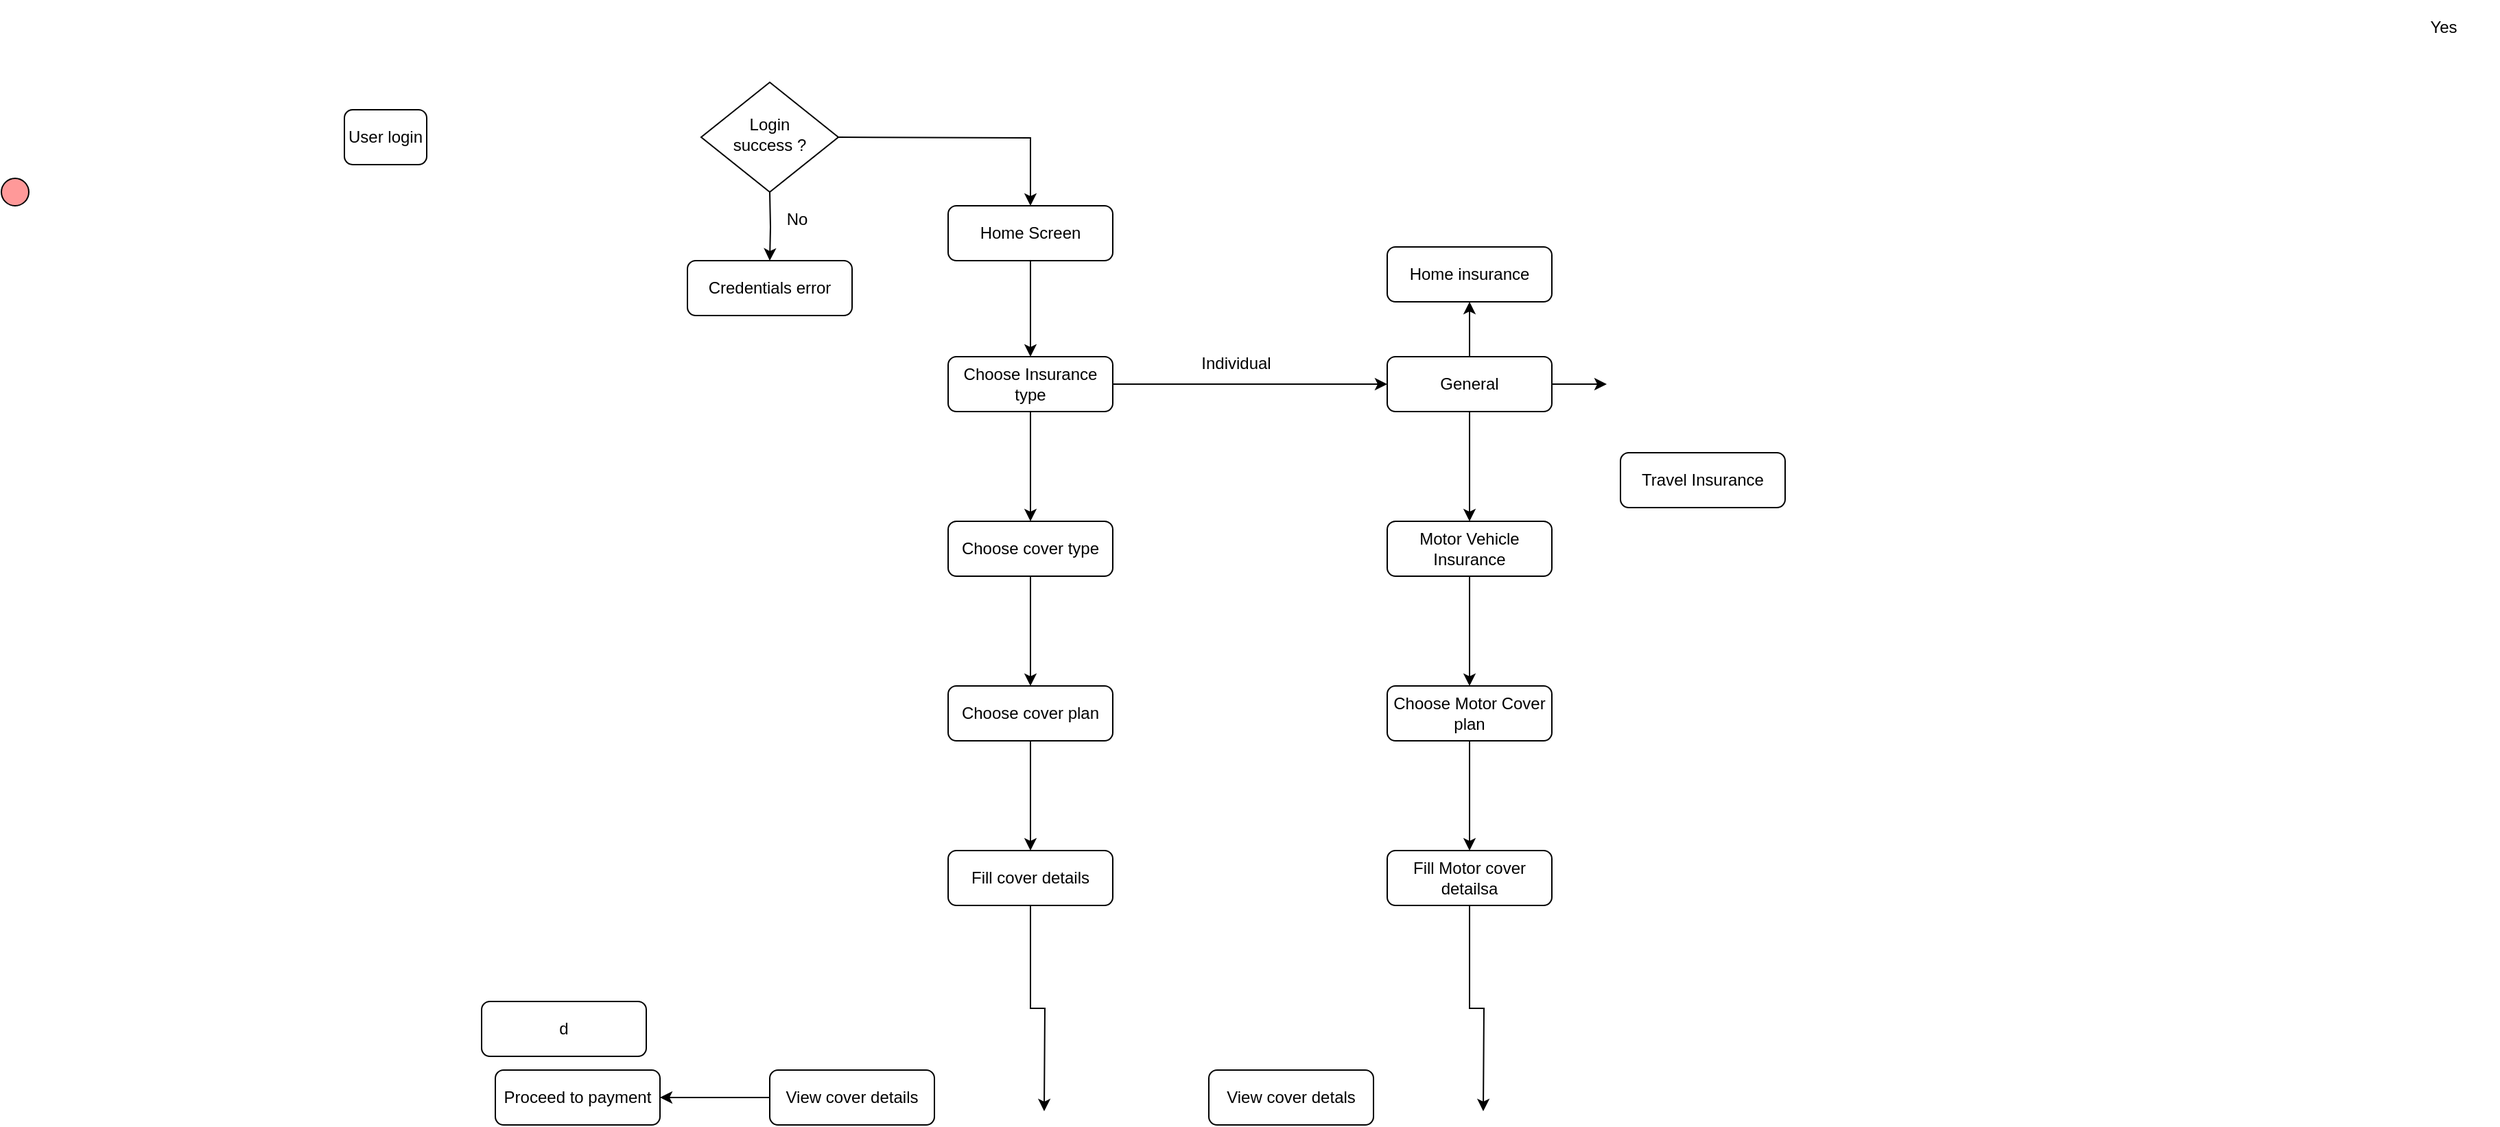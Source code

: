 <mxfile version="21.7.1" type="github">
  <diagram id="C5RBs43oDa-KdzZeNtuy" name="Page-1">
    <mxGraphModel dx="3088" dy="913" grid="1" gridSize="10" guides="1" tooltips="1" connect="1" arrows="1" fold="1" page="1" pageScale="1" pageWidth="827" pageHeight="1169" background="#FFFFFF" math="0" shadow="0">
      <root>
        <mxCell id="WIyWlLk6GJQsqaUBKTNV-0" />
        <mxCell id="WIyWlLk6GJQsqaUBKTNV-1" parent="WIyWlLk6GJQsqaUBKTNV-0" />
        <mxCell id="WIyWlLk6GJQsqaUBKTNV-3" value="User login" style="rounded=1;whiteSpace=wrap;html=1;fontSize=12;glass=0;strokeWidth=1;shadow=0;" parent="WIyWlLk6GJQsqaUBKTNV-1" vertex="1">
          <mxGeometry x="-980" y="130" width="60" height="40" as="geometry" />
        </mxCell>
        <mxCell id="WIyWlLk6GJQsqaUBKTNV-7" value="Credentials error" style="rounded=1;whiteSpace=wrap;html=1;fontSize=12;glass=0;strokeWidth=1;shadow=0;" parent="WIyWlLk6GJQsqaUBKTNV-1" vertex="1">
          <mxGeometry x="-730" y="240" width="120" height="40" as="geometry" />
        </mxCell>
        <mxCell id="SSCyuXy0SERKJgrXDmF3-36" value="" style="edgeStyle=orthogonalEdgeStyle;rounded=0;orthogonalLoop=1;jettySize=auto;html=1;" parent="WIyWlLk6GJQsqaUBKTNV-1" source="WIyWlLk6GJQsqaUBKTNV-12" edge="1">
          <mxGeometry relative="1" as="geometry">
            <mxPoint x="-470" y="860" as="targetPoint" />
          </mxGeometry>
        </mxCell>
        <mxCell id="WIyWlLk6GJQsqaUBKTNV-12" value="Fill cover details" style="rounded=1;whiteSpace=wrap;html=1;fontSize=12;glass=0;strokeWidth=1;shadow=0;" parent="WIyWlLk6GJQsqaUBKTNV-1" vertex="1">
          <mxGeometry x="-540" y="670" width="120" height="40" as="geometry" />
        </mxCell>
        <mxCell id="SSCyuXy0SERKJgrXDmF3-0" value="" style="ellipse;whiteSpace=wrap;html=1;aspect=fixed;fillColor=#FF9999;" parent="WIyWlLk6GJQsqaUBKTNV-1" vertex="1">
          <mxGeometry x="-1230" y="180" width="20" height="20" as="geometry" />
        </mxCell>
        <mxCell id="SSCyuXy0SERKJgrXDmF3-26" value="" style="edgeStyle=orthogonalEdgeStyle;rounded=0;orthogonalLoop=1;jettySize=auto;html=1;" parent="WIyWlLk6GJQsqaUBKTNV-1" source="SSCyuXy0SERKJgrXDmF3-9" target="SSCyuXy0SERKJgrXDmF3-25" edge="1">
          <mxGeometry relative="1" as="geometry" />
        </mxCell>
        <mxCell id="SSCyuXy0SERKJgrXDmF3-9" value="Home Screen" style="rounded=1;whiteSpace=wrap;html=1;fontSize=12;glass=0;strokeWidth=1;shadow=0;" parent="WIyWlLk6GJQsqaUBKTNV-1" vertex="1">
          <mxGeometry x="-540" y="200" width="120" height="40" as="geometry" />
        </mxCell>
        <mxCell id="SSCyuXy0SERKJgrXDmF3-18" value="" style="edgeStyle=orthogonalEdgeStyle;rounded=0;orthogonalLoop=1;jettySize=auto;html=1;" parent="WIyWlLk6GJQsqaUBKTNV-1" target="SSCyuXy0SERKJgrXDmF3-9" edge="1">
          <mxGeometry relative="1" as="geometry">
            <mxPoint x="-620" y="150" as="sourcePoint" />
          </mxGeometry>
        </mxCell>
        <mxCell id="SSCyuXy0SERKJgrXDmF3-32" value="" style="edgeStyle=orthogonalEdgeStyle;rounded=0;orthogonalLoop=1;jettySize=auto;html=1;" parent="WIyWlLk6GJQsqaUBKTNV-1" target="WIyWlLk6GJQsqaUBKTNV-7" edge="1">
          <mxGeometry relative="1" as="geometry">
            <mxPoint x="-670" y="190.0" as="sourcePoint" />
          </mxGeometry>
        </mxCell>
        <mxCell id="SSCyuXy0SERKJgrXDmF3-12" value="Login&lt;br&gt;success ?" style="rhombus;whiteSpace=wrap;html=1;shadow=0;fontFamily=Helvetica;fontSize=12;align=center;strokeWidth=1;spacing=6;spacingTop=-4;" parent="WIyWlLk6GJQsqaUBKTNV-1" vertex="1">
          <mxGeometry x="-720" y="110" width="100" height="80" as="geometry" />
        </mxCell>
        <mxCell id="SSCyuXy0SERKJgrXDmF3-17" value="Yes" style="text;strokeColor=none;align=center;fillColor=none;html=1;verticalAlign=middle;whiteSpace=wrap;rounded=0;" parent="WIyWlLk6GJQsqaUBKTNV-1" vertex="1">
          <mxGeometry x="510" y="50" width="80" height="40" as="geometry" />
        </mxCell>
        <mxCell id="SSCyuXy0SERKJgrXDmF3-28" value="" style="edgeStyle=orthogonalEdgeStyle;rounded=0;orthogonalLoop=1;jettySize=auto;html=1;" parent="WIyWlLk6GJQsqaUBKTNV-1" source="SSCyuXy0SERKJgrXDmF3-25" target="SSCyuXy0SERKJgrXDmF3-27" edge="1">
          <mxGeometry relative="1" as="geometry" />
        </mxCell>
        <mxCell id="SSCyuXy0SERKJgrXDmF3-57" value="" style="edgeStyle=orthogonalEdgeStyle;rounded=0;orthogonalLoop=1;jettySize=auto;html=1;" parent="WIyWlLk6GJQsqaUBKTNV-1" source="SSCyuXy0SERKJgrXDmF3-25" target="SSCyuXy0SERKJgrXDmF3-56" edge="1">
          <mxGeometry relative="1" as="geometry" />
        </mxCell>
        <mxCell id="SSCyuXy0SERKJgrXDmF3-25" value="Choose Insurance type" style="rounded=1;whiteSpace=wrap;html=1;fontSize=12;glass=0;strokeWidth=1;shadow=0;" parent="WIyWlLk6GJQsqaUBKTNV-1" vertex="1">
          <mxGeometry x="-540" y="310" width="120" height="40" as="geometry" />
        </mxCell>
        <mxCell id="SSCyuXy0SERKJgrXDmF3-34" value="" style="edgeStyle=orthogonalEdgeStyle;rounded=0;orthogonalLoop=1;jettySize=auto;html=1;" parent="WIyWlLk6GJQsqaUBKTNV-1" source="SSCyuXy0SERKJgrXDmF3-27" target="SSCyuXy0SERKJgrXDmF3-29" edge="1">
          <mxGeometry relative="1" as="geometry" />
        </mxCell>
        <mxCell id="SSCyuXy0SERKJgrXDmF3-27" value="Choose cover type" style="rounded=1;whiteSpace=wrap;html=1;fontSize=12;glass=0;strokeWidth=1;shadow=0;" parent="WIyWlLk6GJQsqaUBKTNV-1" vertex="1">
          <mxGeometry x="-540" y="430" width="120" height="40" as="geometry" />
        </mxCell>
        <mxCell id="SSCyuXy0SERKJgrXDmF3-31" value="" style="edgeStyle=orthogonalEdgeStyle;rounded=0;orthogonalLoop=1;jettySize=auto;html=1;" parent="WIyWlLk6GJQsqaUBKTNV-1" source="SSCyuXy0SERKJgrXDmF3-29" target="WIyWlLk6GJQsqaUBKTNV-12" edge="1">
          <mxGeometry relative="1" as="geometry" />
        </mxCell>
        <mxCell id="SSCyuXy0SERKJgrXDmF3-29" value="Choose cover plan" style="rounded=1;whiteSpace=wrap;html=1;fontSize=12;glass=0;strokeWidth=1;shadow=0;" parent="WIyWlLk6GJQsqaUBKTNV-1" vertex="1">
          <mxGeometry x="-540" y="550" width="120" height="40" as="geometry" />
        </mxCell>
        <mxCell id="SSCyuXy0SERKJgrXDmF3-33" value="No" style="text;strokeColor=none;align=center;fillColor=none;html=1;verticalAlign=middle;whiteSpace=wrap;rounded=0;" parent="WIyWlLk6GJQsqaUBKTNV-1" vertex="1">
          <mxGeometry x="-690" y="190" width="80" height="40" as="geometry" />
        </mxCell>
        <mxCell id="SSCyuXy0SERKJgrXDmF3-65" value="" style="edgeStyle=orthogonalEdgeStyle;rounded=0;orthogonalLoop=1;jettySize=auto;html=1;" parent="WIyWlLk6GJQsqaUBKTNV-1" source="SSCyuXy0SERKJgrXDmF3-35" target="SSCyuXy0SERKJgrXDmF3-39" edge="1">
          <mxGeometry relative="1" as="geometry" />
        </mxCell>
        <mxCell id="SSCyuXy0SERKJgrXDmF3-35" value="View cover details" style="rounded=1;whiteSpace=wrap;html=1;fontSize=12;glass=0;strokeWidth=1;shadow=0;" parent="WIyWlLk6GJQsqaUBKTNV-1" vertex="1">
          <mxGeometry x="-670" y="830" width="120" height="40" as="geometry" />
        </mxCell>
        <mxCell id="SSCyuXy0SERKJgrXDmF3-39" value="Proceed to payment" style="rounded=1;whiteSpace=wrap;html=1;fontSize=12;glass=0;strokeWidth=1;shadow=0;" parent="WIyWlLk6GJQsqaUBKTNV-1" vertex="1">
          <mxGeometry x="-870" y="830" width="120" height="40" as="geometry" />
        </mxCell>
        <mxCell id="SSCyuXy0SERKJgrXDmF3-40" value="d" style="rounded=1;whiteSpace=wrap;html=1;fontSize=12;glass=0;strokeWidth=1;shadow=0;" parent="WIyWlLk6GJQsqaUBKTNV-1" vertex="1">
          <mxGeometry x="-880" y="780" width="120" height="40" as="geometry" />
        </mxCell>
        <mxCell id="SSCyuXy0SERKJgrXDmF3-45" value="View cover detals" style="rounded=1;whiteSpace=wrap;html=1;fontSize=12;glass=0;strokeWidth=1;shadow=0;" parent="WIyWlLk6GJQsqaUBKTNV-1" vertex="1">
          <mxGeometry x="-350" y="830" width="120" height="40" as="geometry" />
        </mxCell>
        <mxCell id="SSCyuXy0SERKJgrXDmF3-68" value="" style="edgeStyle=orthogonalEdgeStyle;rounded=0;orthogonalLoop=1;jettySize=auto;html=1;" parent="WIyWlLk6GJQsqaUBKTNV-1" source="SSCyuXy0SERKJgrXDmF3-46" edge="1">
          <mxGeometry relative="1" as="geometry">
            <mxPoint x="-150" y="860" as="targetPoint" />
          </mxGeometry>
        </mxCell>
        <mxCell id="SSCyuXy0SERKJgrXDmF3-46" value="Fill Motor cover detailsa" style="rounded=1;whiteSpace=wrap;html=1;fontSize=12;glass=0;strokeWidth=1;shadow=0;" parent="WIyWlLk6GJQsqaUBKTNV-1" vertex="1">
          <mxGeometry x="-220" y="670" width="120" height="40" as="geometry" />
        </mxCell>
        <mxCell id="SSCyuXy0SERKJgrXDmF3-67" value="" style="edgeStyle=orthogonalEdgeStyle;rounded=0;orthogonalLoop=1;jettySize=auto;html=1;" parent="WIyWlLk6GJQsqaUBKTNV-1" source="SSCyuXy0SERKJgrXDmF3-47" target="SSCyuXy0SERKJgrXDmF3-46" edge="1">
          <mxGeometry relative="1" as="geometry" />
        </mxCell>
        <mxCell id="SSCyuXy0SERKJgrXDmF3-47" value="Choose Motor Cover plan" style="rounded=1;whiteSpace=wrap;html=1;fontSize=12;glass=0;strokeWidth=1;shadow=0;" parent="WIyWlLk6GJQsqaUBKTNV-1" vertex="1">
          <mxGeometry x="-220" y="550" width="120" height="40" as="geometry" />
        </mxCell>
        <mxCell id="SSCyuXy0SERKJgrXDmF3-66" value="" style="edgeStyle=orthogonalEdgeStyle;rounded=0;orthogonalLoop=1;jettySize=auto;html=1;" parent="WIyWlLk6GJQsqaUBKTNV-1" source="SSCyuXy0SERKJgrXDmF3-48" target="SSCyuXy0SERKJgrXDmF3-47" edge="1">
          <mxGeometry relative="1" as="geometry" />
        </mxCell>
        <mxCell id="SSCyuXy0SERKJgrXDmF3-48" value="Motor Vehicle Insurance" style="rounded=1;whiteSpace=wrap;html=1;fontSize=12;glass=0;strokeWidth=1;shadow=0;" parent="WIyWlLk6GJQsqaUBKTNV-1" vertex="1">
          <mxGeometry x="-220" y="430" width="120" height="40" as="geometry" />
        </mxCell>
        <mxCell id="SSCyuXy0SERKJgrXDmF3-49" value="Travel Insurance" style="rounded=1;whiteSpace=wrap;html=1;fontSize=12;glass=0;strokeWidth=1;shadow=0;" parent="WIyWlLk6GJQsqaUBKTNV-1" vertex="1">
          <mxGeometry x="-50" y="380" width="120" height="40" as="geometry" />
        </mxCell>
        <mxCell id="SSCyuXy0SERKJgrXDmF3-50" value="Home insurance" style="rounded=1;whiteSpace=wrap;html=1;fontSize=12;glass=0;strokeWidth=1;shadow=0;" parent="WIyWlLk6GJQsqaUBKTNV-1" vertex="1">
          <mxGeometry x="-220" y="230" width="120" height="40" as="geometry" />
        </mxCell>
        <mxCell id="SSCyuXy0SERKJgrXDmF3-59" value="" style="edgeStyle=orthogonalEdgeStyle;rounded=0;orthogonalLoop=1;jettySize=auto;html=1;" parent="WIyWlLk6GJQsqaUBKTNV-1" source="SSCyuXy0SERKJgrXDmF3-56" target="SSCyuXy0SERKJgrXDmF3-50" edge="1">
          <mxGeometry relative="1" as="geometry" />
        </mxCell>
        <mxCell id="SSCyuXy0SERKJgrXDmF3-60" value="" style="edgeStyle=orthogonalEdgeStyle;rounded=0;orthogonalLoop=1;jettySize=auto;html=1;" parent="WIyWlLk6GJQsqaUBKTNV-1" source="SSCyuXy0SERKJgrXDmF3-56" edge="1">
          <mxGeometry relative="1" as="geometry">
            <mxPoint x="-60" y="330" as="targetPoint" />
          </mxGeometry>
        </mxCell>
        <mxCell id="SSCyuXy0SERKJgrXDmF3-63" value="" style="edgeStyle=orthogonalEdgeStyle;rounded=0;orthogonalLoop=1;jettySize=auto;html=1;" parent="WIyWlLk6GJQsqaUBKTNV-1" source="SSCyuXy0SERKJgrXDmF3-56" target="SSCyuXy0SERKJgrXDmF3-48" edge="1">
          <mxGeometry relative="1" as="geometry" />
        </mxCell>
        <mxCell id="SSCyuXy0SERKJgrXDmF3-56" value="General" style="rounded=1;whiteSpace=wrap;html=1;fontSize=12;glass=0;strokeWidth=1;shadow=0;" parent="WIyWlLk6GJQsqaUBKTNV-1" vertex="1">
          <mxGeometry x="-220" y="310" width="120" height="40" as="geometry" />
        </mxCell>
        <mxCell id="SSCyuXy0SERKJgrXDmF3-61" value="Individual" style="text;strokeColor=none;align=center;fillColor=none;html=1;verticalAlign=middle;whiteSpace=wrap;rounded=0;" parent="WIyWlLk6GJQsqaUBKTNV-1" vertex="1">
          <mxGeometry x="-360" y="300" width="60" height="30" as="geometry" />
        </mxCell>
      </root>
    </mxGraphModel>
  </diagram>
</mxfile>
